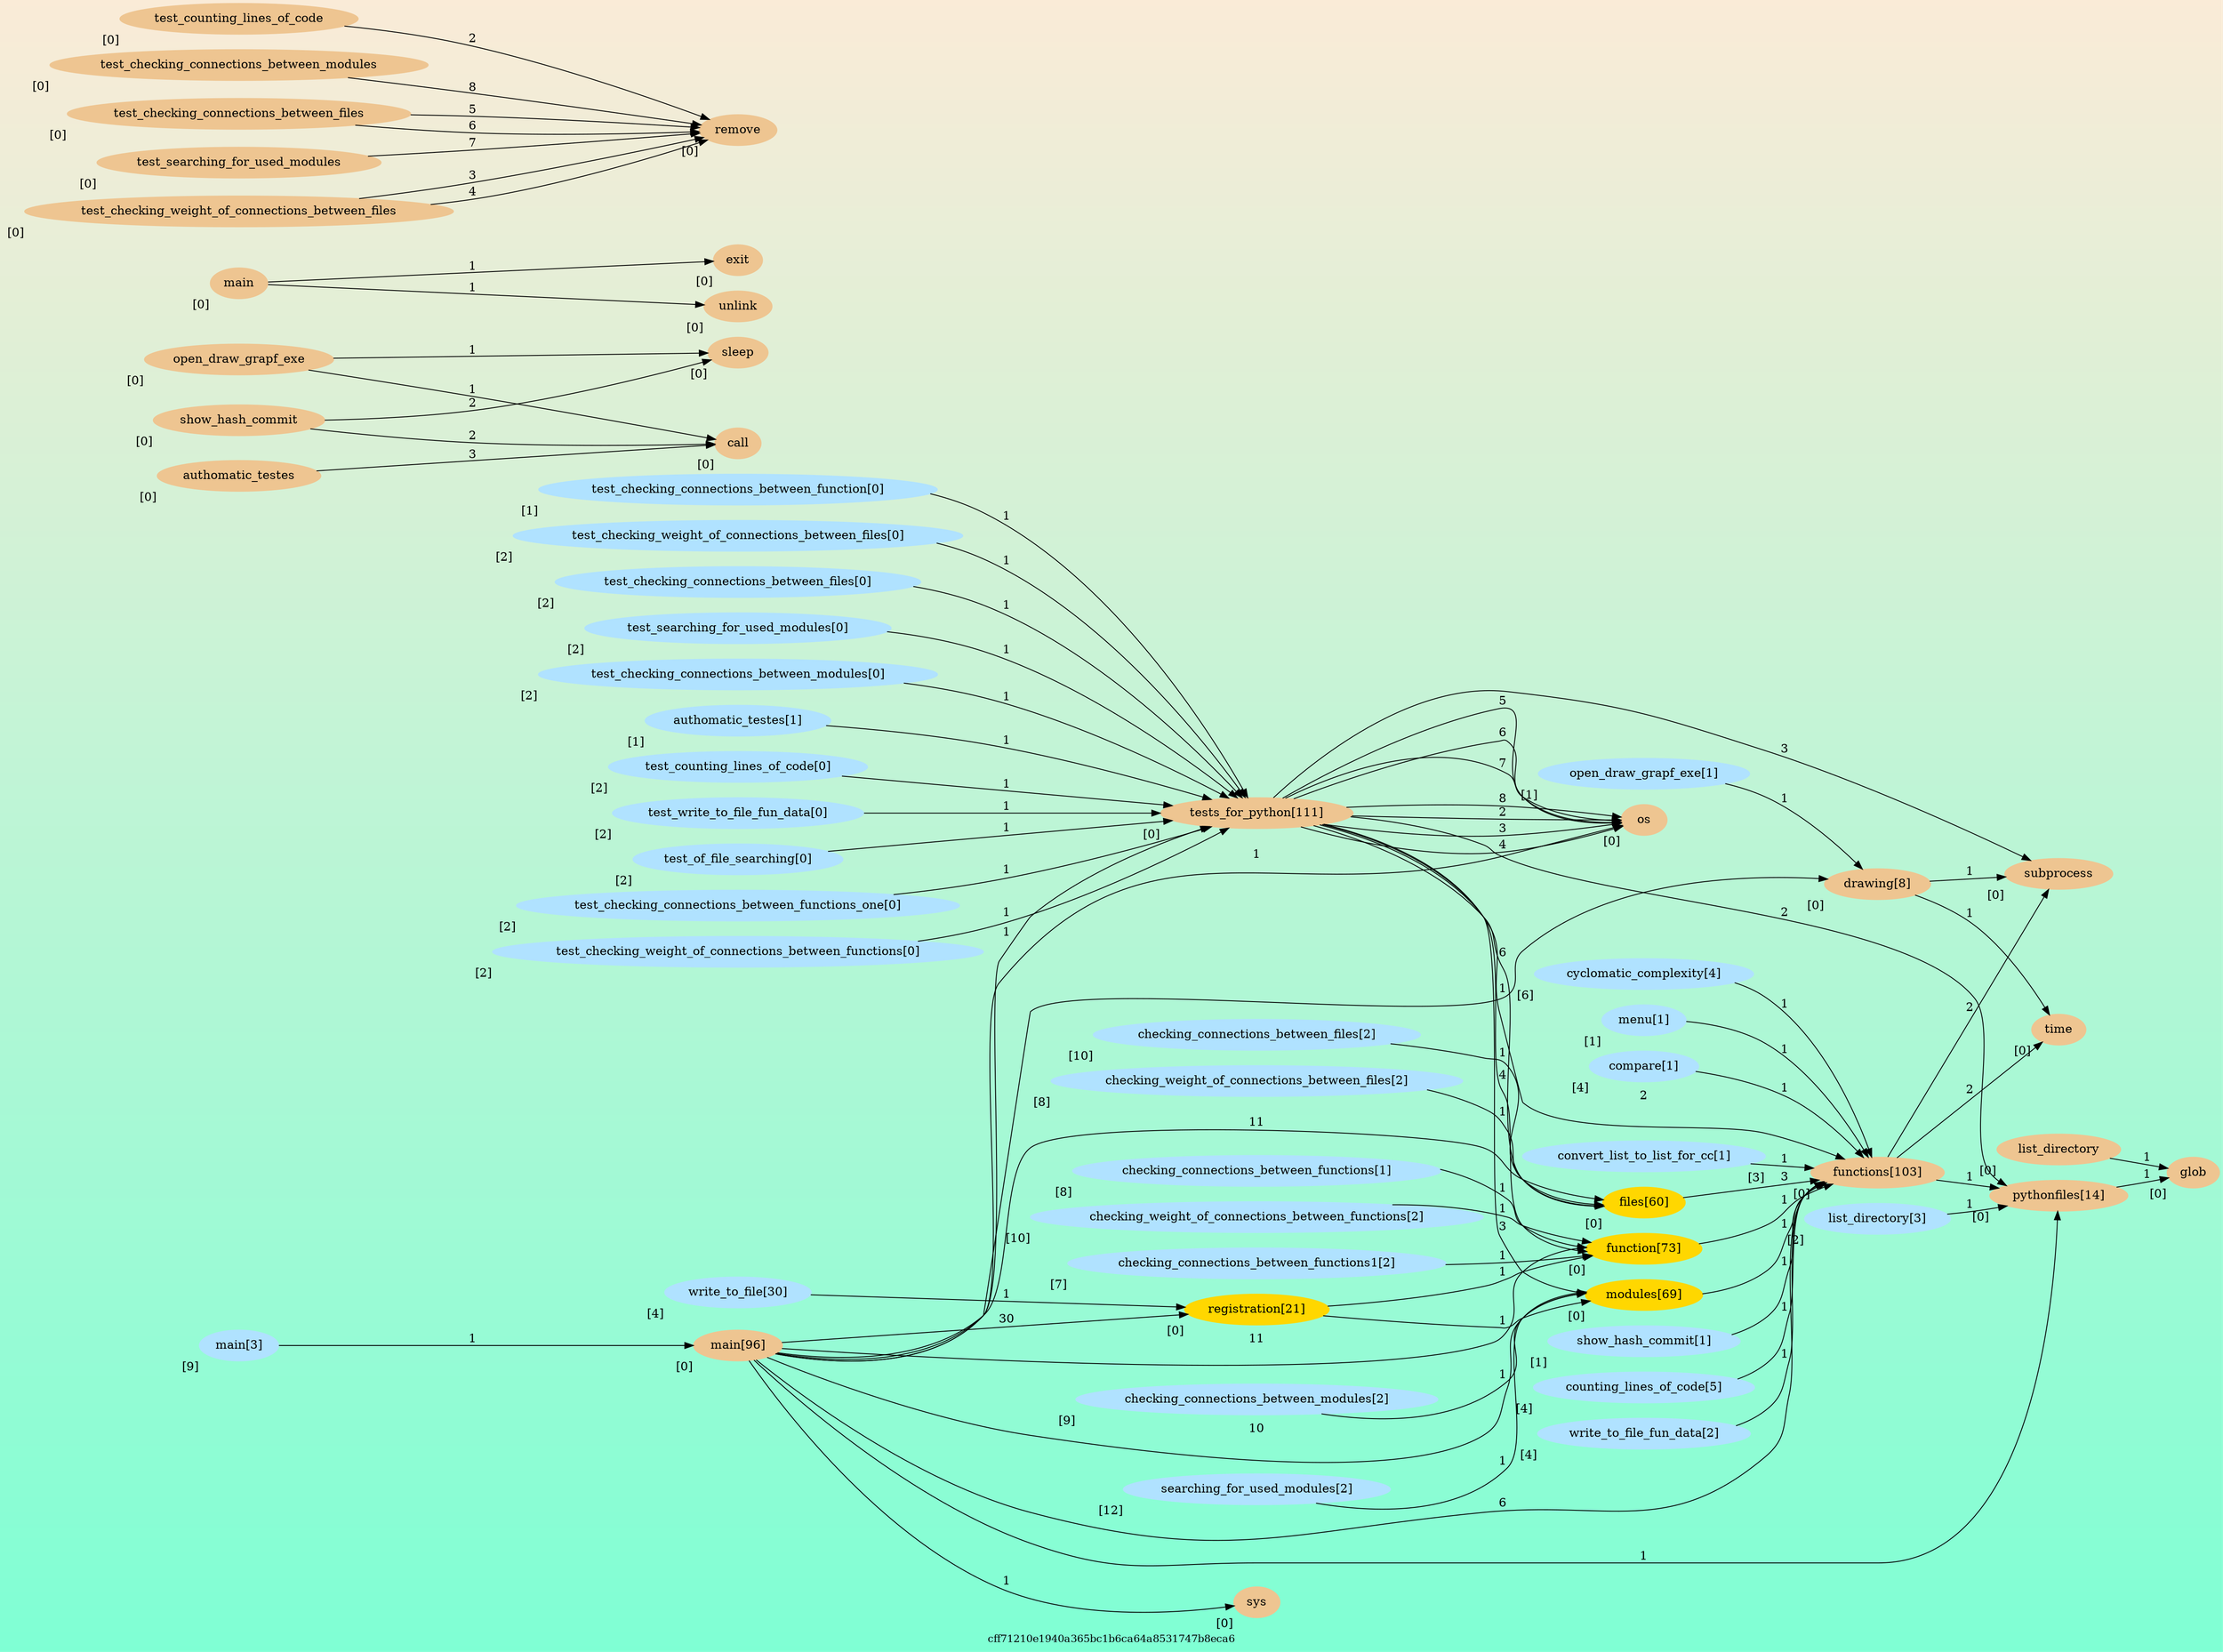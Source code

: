digraph G {graph [rankdir = "LR" bgcolor = "antiquewhite:aquamarine" style = "filled" gradientangle = 270]; "open_draw_grapf_exe[1]" [style =filled, color=lightskyblue1 xlabel=" [1]"]; 
"checking_weight_of_connections_between_files[2]" [style =filled, color=lightskyblue1 xlabel=" [8]"]; 
"checking_connections_between_files[2]" [style =filled, color=lightskyblue1 xlabel="[10]"]; 
"checking_connections_between_functions1[2]" [style =filled, color=lightskyblue1 xlabel=" [7]"]; 
"checking_connections_between_functions[1]" [style =filled, color=lightskyblue1 xlabel=" [8]"]; 
"checking_weight_of_connections_between_functions[2]" [style =filled, color=lightskyblue1 xlabel="[10]"]; 
"counting_lines_of_code[5]" [style =filled, color=lightskyblue1 xlabel=" [4]"]; 
"write_to_file_fun_data[2]" [style =filled, color=lightskyblue1 xlabel=" [4]"]; 
"cyclomatic_complexity[4]" [style =filled, color=lightskyblue1 xlabel=" [6]"]; 
"menu[1]" [style =filled, color=lightskyblue1 xlabel=" [1]"]; 
"compare[1]" [style =filled, color=lightskyblue1 xlabel=" [4]"]; 
"convert_list_to_list_for_cc[1]" [style =filled, color=lightskyblue1 xlabel=" [3]"]; 
"show_hash_commit[1]" [style =filled, color=lightskyblue1 xlabel=" [1]"]; 
"main[3]" [style =filled, color=lightskyblue1 xlabel=" [9]"]; 
"main[96]" [style =filled, color=lightskyblue1 xlabel=" [9]"]; 
"searching_for_used_modules[2]" [style =filled, color=lightskyblue1 xlabel="[12]"]; 
"checking_connections_between_modules[2]" [style =filled, color=lightskyblue1 xlabel=" [9]"]; 
"list_directory[3]" [style =filled, color=lightskyblue1 xlabel=" [2]"]; 
"write_to_file[30]" [style =filled, color=lightskyblue1 xlabel=" [4]"]; 
"test_counting_lines_of_code[0]" [style =filled, color=lightskyblue1 xlabel=" [2]"]; 
"test_write_to_file_fun_data[0]" [style =filled, color=lightskyblue1 xlabel=" [2]"]; 
"test_of_file_searching[0]" [style =filled, color=lightskyblue1 xlabel=" [2]"]; 
"test_checking_connections_between_functions_one[0]" [style =filled, color=lightskyblue1 xlabel=" [2]"]; 
"test_checking_weight_of_connections_between_functions[0]" [style =filled, color=lightskyblue1 xlabel=" [2]"]; 
"test_checking_connections_between_function[0]" [style =filled, color=lightskyblue1 xlabel=" [1]"]; 
"test_checking_weight_of_connections_between_files[0]" [style =filled, color=lightskyblue1 xlabel=" [2]"]; 
"test_checking_connections_between_files[0]" [style =filled, color=lightskyblue1 xlabel=" [2]"]; 
"test_searching_for_used_modules[0]" [style =filled, color=lightskyblue1 xlabel=" [2]"]; 
"test_checking_connections_between_modules[0]" [style =filled, color=lightskyblue1 xlabel=" [2]"]; 
"authomatic_testes[1]" [style =filled, color=lightskyblue1 xlabel=" [1]"]; 
"time" [style =filled, color=lightskyblue1 xlabel=" [0]"]; 
"main[96]" [style =filled, color=lightskyblue1 xlabel=" [0]"]; 
"show_hash_commit" [style =filled, color=lightskyblue1 xlabel=" [0]"]; 
"pythonfiles[14]" [style =filled, color=lightskyblue1 xlabel=" [0]"]; 
"files[60]" [style =filled, color=lightskyblue1 xlabel=" [0]"]; 
"glob" [style =filled, color=lightskyblue1 xlabel=" [0]"]; 
"sleep" [style =filled, color=lightskyblue1 xlabel=" [0]"]; 
"exit" [style =filled, color=lightskyblue1 xlabel=" [0]"]; 
"authomatic_testes" [style =filled, color=lightskyblue1 xlabel=" [0]"]; 
"function[73]" [style =filled, color=lightskyblue1 xlabel=" [0]"]; 
"list_directory" [style =filled, color=lightskyblue1 xlabel=" [0]"]; 
"unlink" [style =filled, color=lightskyblue1 xlabel=" [0]"]; 
"main" [style =filled, color=lightskyblue1 xlabel=" [0]"]; 
"test_counting_lines_of_code" [style =filled, color=lightskyblue1 xlabel=" [0]"]; 
"functions[103]" [style =filled, color=lightskyblue1 xlabel=" [0]"]; 
"test_checking_connections_between_modules" [style =filled, color=lightskyblue1 xlabel=" [0]"]; 
"test_checking_connections_between_files" [style =filled, color=lightskyblue1 xlabel=" [0]"]; 
"drawing[8]" [style =filled, color=lightskyblue1 xlabel=" [0]"]; 
"test_searching_for_used_modules" [style =filled, color=lightskyblue1 xlabel=" [0]"]; 
"sys" [style =filled, color=lightskyblue1 xlabel=" [0]"]; 
"tests_for_python[111]" [style =filled, color=lightskyblue1 xlabel=" [0]"]; 
"os" [style =filled, color=lightskyblue1 xlabel=" [0]"]; 
"subprocess" [style =filled, color=lightskyblue1 xlabel=" [0]"]; 
"test_checking_weight_of_connections_between_files" [style =filled, color=lightskyblue1 xlabel=" [0]"]; 
"modules[69]" [style =filled, color=lightskyblue1 xlabel=" [0]"]; 
"call" [style =filled, color=lightskyblue1 xlabel=" [0]"]; 
"registration[21]" [style =filled, color=lightskyblue1 xlabel=" [0]"]; 
"open_draw_grapf_exe" [style =filled, color=lightskyblue1 xlabel=" [0]"]; 
"remove" [style =filled, color=lightskyblue1 xlabel=" [0]"]; 
"open_draw_grapf_exe[1]"->"drawing[8]"[label = 1];
"checking_weight_of_connections_between_files[2]"->"files[60]"[label = 1];
"checking_connections_between_files[2]"->"files[60]"[label = 1];
"checking_connections_between_functions1[2]"->"function[73]"[label = 1];
"checking_connections_between_functions[1]"->"function[73]"[label = 1];
"checking_weight_of_connections_between_functions[2]"->"function[73]"[label = 1];
"counting_lines_of_code[5]"->"functions[103]"[label = 1];
"write_to_file_fun_data[2]"->"functions[103]"[label = 1];
"cyclomatic_complexity[4]"->"functions[103]"[label = 1];
"menu[1]"->"functions[103]"[label = 1];
"compare[1]"->"functions[103]"[label = 1];
"convert_list_to_list_for_cc[1]"->"functions[103]"[label = 1];
"show_hash_commit[1]"->"functions[103]"[label = 1];
"main[3]"->"main[96]"[label = 1];
"searching_for_used_modules[2]"->"modules[69]"[label = 1];
"checking_connections_between_modules[2]"->"modules[69]"[label = 1];
"list_directory[3]"->"pythonfiles[14]"[label = 1];
"write_to_file[30]"->"registration[21]"[label = 1];
"test_counting_lines_of_code[0]"->"tests_for_python[111]"[label = 1];
"test_write_to_file_fun_data[0]"->"tests_for_python[111]"[label = 1];
"test_of_file_searching[0]"->"tests_for_python[111]"[label = 1];
"test_checking_connections_between_functions_one[0]"->"tests_for_python[111]"[label = 1];
"test_checking_weight_of_connections_between_functions[0]"->"tests_for_python[111]"[label = 1];
"test_checking_connections_between_function[0]"->"tests_for_python[111]"[label = 1];
"test_checking_weight_of_connections_between_files[0]"->"tests_for_python[111]"[label = 1];
"test_checking_connections_between_files[0]"->"tests_for_python[111]"[label = 1];
"test_searching_for_used_modules[0]"->"tests_for_python[111]"[label = 1];
"test_checking_connections_between_modules[0]"->"tests_for_python[111]"[label = 1];
"authomatic_testes[1]"->"tests_for_python[111]"[label = 1];
"files[60]" [style =filled, color=gold1]; 
"functions[103]" [style =filled, color=gold1]; 
"function[73]" [style =filled, color=gold1]; 
"functions[103]" [style =filled, color=gold1]; 
"functions[103]" [style =filled, color=gold1]; 
"pythonfiles[14]" [style =filled, color=gold1]; 
"main[96]" [style =filled, color=gold1]; 
"drawing[8]" [style =filled, color=gold1]; 
"main[96]" [style =filled, color=gold1]; 
"files[60]" [style =filled, color=gold1]; 
"main[96]" [style =filled, color=gold1]; 
"function[73]" [style =filled, color=gold1]; 
"main[96]" [style =filled, color=gold1]; 
"functions[103]" [style =filled, color=gold1]; 
"main[96]" [style =filled, color=gold1]; 
"modules[69]" [style =filled, color=gold1]; 
"main[96]" [style =filled, color=gold1]; 
"pythonfiles[14]" [style =filled, color=gold1]; 
"main[96]" [style =filled, color=gold1]; 
"registration[21]" [style =filled, color=gold1]; 
"main[96]" [style =filled, color=gold1]; 
"tests_for_python[111]" [style =filled, color=gold1]; 
"modules[69]" [style =filled, color=gold1]; 
"functions[103]" [style =filled, color=gold1]; 
"registration[21]" [style =filled, color=gold1]; 
"files[60]" [style =filled, color=gold1]; 
"registration[21]" [style =filled, color=gold1]; 
"function[73]" [style =filled, color=gold1]; 
"registration[21]" [style =filled, color=gold1]; 
"modules[69]" [style =filled, color=gold1]; 
"tests_for_python[111]" [style =filled, color=gold1]; 
"files[60]" [style =filled, color=gold1]; 
"tests_for_python[111]" [style =filled, color=gold1]; 
"function[73]" [style =filled, color=gold1]; 
"tests_for_python[111]" [style =filled, color=gold1]; 
"functions[103]" [style =filled, color=gold1]; 
"tests_for_python[111]" [style =filled, color=gold1]; 
"modules[69]" [style =filled, color=gold1]; 
"tests_for_python[111]" [style =filled, color=gold1]; 
"pythonfiles[14]" [style =filled, color=gold1]; 
"files[60]"->"functions[103]"[label = 3];
"function[73]"->"functions[103]"[label = 1];
"functions[103]"->"pythonfiles[14]"[label = 1];
"main[96]"->"drawing[8]"[label = 1];
"main[96]"->"files[60]"[label = 11];
"main[96]"->"function[73]"[label = 11];
"main[96]"->"functions[103]"[label = 6];
"main[96]"->"modules[69]"[label = 10];
"main[96]"->"pythonfiles[14]"[label = 1];
"main[96]"->"registration[21]"[label = 30];
"main[96]"->"tests_for_python[111]"[label = 1];
"modules[69]"->"functions[103]"[label = 1];
"registration[21]";
"files[60]";
"registration[21]"->"function[73]"[label = 1];
"registration[21]"->"modules[69]"[label = 1];
"tests_for_python[111]"->"files[60]"[label = 6];
"tests_for_python[111]"->"function[73]"[label = 4];
"tests_for_python[111]"->"functions[103]"[label = 2];
"tests_for_python[111]"->"modules[69]"[label = 3];
"tests_for_python[111]"->"pythonfiles[14]"[label = 2];
"drawing[8]" [style =filled, color=burlywood2]; 
"time" [style =filled, color=burlywood2]; 
"open_draw_grapf_exe" [style =filled, color=burlywood2]; 
"sleep" [style =filled, color=burlywood2]; 
"functions[103]" [style =filled, color=burlywood2]; 
"time" [style =filled, color=burlywood2]; 
"show_hash_commit" [style =filled, color=burlywood2]; 
"sleep" [style =filled, color=burlywood2]; 
"main[96]" [style =filled, color=burlywood2]; 
"sys" [style =filled, color=burlywood2]; 
"main" [style =filled, color=burlywood2]; 
"exit" [style =filled, color=burlywood2]; 
"pythonfiles[14]" [style =filled, color=burlywood2]; 
"glob" [style =filled, color=burlywood2]; 
"list_directory" [style =filled, color=burlywood2]; 
"glob" [style =filled, color=burlywood2]; 
"main[96]" [style =filled, color=burlywood2]; 
"os" [style =filled, color=burlywood2]; 
"main" [style =filled, color=burlywood2]; 
"unlink" [style =filled, color=burlywood2]; 
"tests_for_python[111]" [style =filled, color=burlywood2]; 
"os" [style =filled, color=burlywood2]; 
"test_counting_lines_of_code" [style =filled, color=burlywood2]; 
"remove" [style =filled, color=burlywood2]; 
"tests_for_python[111]" [style =filled, color=burlywood2]; 
"os" [style =filled, color=burlywood2]; 
"test_checking_weight_of_connections_between_files" [style =filled, color=burlywood2]; 
"remove" [style =filled, color=burlywood2]; 
"tests_for_python[111]" [style =filled, color=burlywood2]; 
"os" [style =filled, color=burlywood2]; 
"test_checking_weight_of_connections_between_files" [style =filled, color=burlywood2]; 
"remove" [style =filled, color=burlywood2]; 
"tests_for_python[111]" [style =filled, color=burlywood2]; 
"os" [style =filled, color=burlywood2]; 
"test_checking_connections_between_files" [style =filled, color=burlywood2]; 
"remove" [style =filled, color=burlywood2]; 
"tests_for_python[111]" [style =filled, color=burlywood2]; 
"os" [style =filled, color=burlywood2]; 
"test_checking_connections_between_files" [style =filled, color=burlywood2]; 
"remove" [style =filled, color=burlywood2]; 
"tests_for_python[111]" [style =filled, color=burlywood2]; 
"os" [style =filled, color=burlywood2]; 
"test_searching_for_used_modules" [style =filled, color=burlywood2]; 
"remove" [style =filled, color=burlywood2]; 
"tests_for_python[111]" [style =filled, color=burlywood2]; 
"os" [style =filled, color=burlywood2]; 
"test_checking_connections_between_modules" [style =filled, color=burlywood2]; 
"remove" [style =filled, color=burlywood2]; 
"drawing[8]" [style =filled, color=burlywood2]; 
"subprocess" [style =filled, color=burlywood2]; 
"open_draw_grapf_exe" [style =filled, color=burlywood2]; 
"call" [style =filled, color=burlywood2]; 
"functions[103]" [style =filled, color=burlywood2]; 
"subprocess" [style =filled, color=burlywood2]; 
"show_hash_commit" [style =filled, color=burlywood2]; 
"call" [style =filled, color=burlywood2]; 
"tests_for_python[111]" [style =filled, color=burlywood2]; 
"subprocess" [style =filled, color=burlywood2]; 
"authomatic_testes" [style =filled, color=burlywood2]; 
"call" [style =filled, color=burlywood2]; 
"drawing[8]"->"time"[label = 1];
"open_draw_grapf_exe"->"sleep"[label = 1];
"functions[103]"->"time"[label = 2];
"show_hash_commit"->"sleep"[label = 2];
"main[96]"->"sys"[label = 1];
"main"->"exit"[label = 1];
"pythonfiles[14]"->"glob"[label = 1];
"list_directory"->"glob"[label = 1];
"main[96]"->"os"[label = 1];
"main"->"unlink"[label = 1];
"tests_for_python[111]"->"os"[label = 2];
"test_counting_lines_of_code"->"remove"[label = 2];
"tests_for_python[111]"->"os"[label = 3];
"test_checking_weight_of_connections_between_files"->"remove"[label = 3];
"tests_for_python[111]"->"os"[label = 4];
"test_checking_weight_of_connections_between_files"->"remove"[label = 4];
"tests_for_python[111]"->"os"[label = 5];
"test_checking_connections_between_files"->"remove"[label = 5];
"tests_for_python[111]"->"os"[label = 6];
"test_checking_connections_between_files"->"remove"[label = 6];
"tests_for_python[111]"->"os"[label = 7];
"test_searching_for_used_modules"->"remove"[label = 7];
"tests_for_python[111]"->"os"[label = 8];
"test_checking_connections_between_modules"->"remove"[label = 8];
"drawing[8]"->"subprocess"[label = 1];
"open_draw_grapf_exe"->"call"[label = 1];
"functions[103]"->"subprocess"[label = 2];
"show_hash_commit"->"call"[label = 2];
"tests_for_python[111]"->"subprocess"[label = 3];
"authomatic_testes"->"call"[label = 3];
overlap=false 
label = cff71210e1940a365bc1b6ca64a8531747b8eca6 
fontsize = 12; 
}
